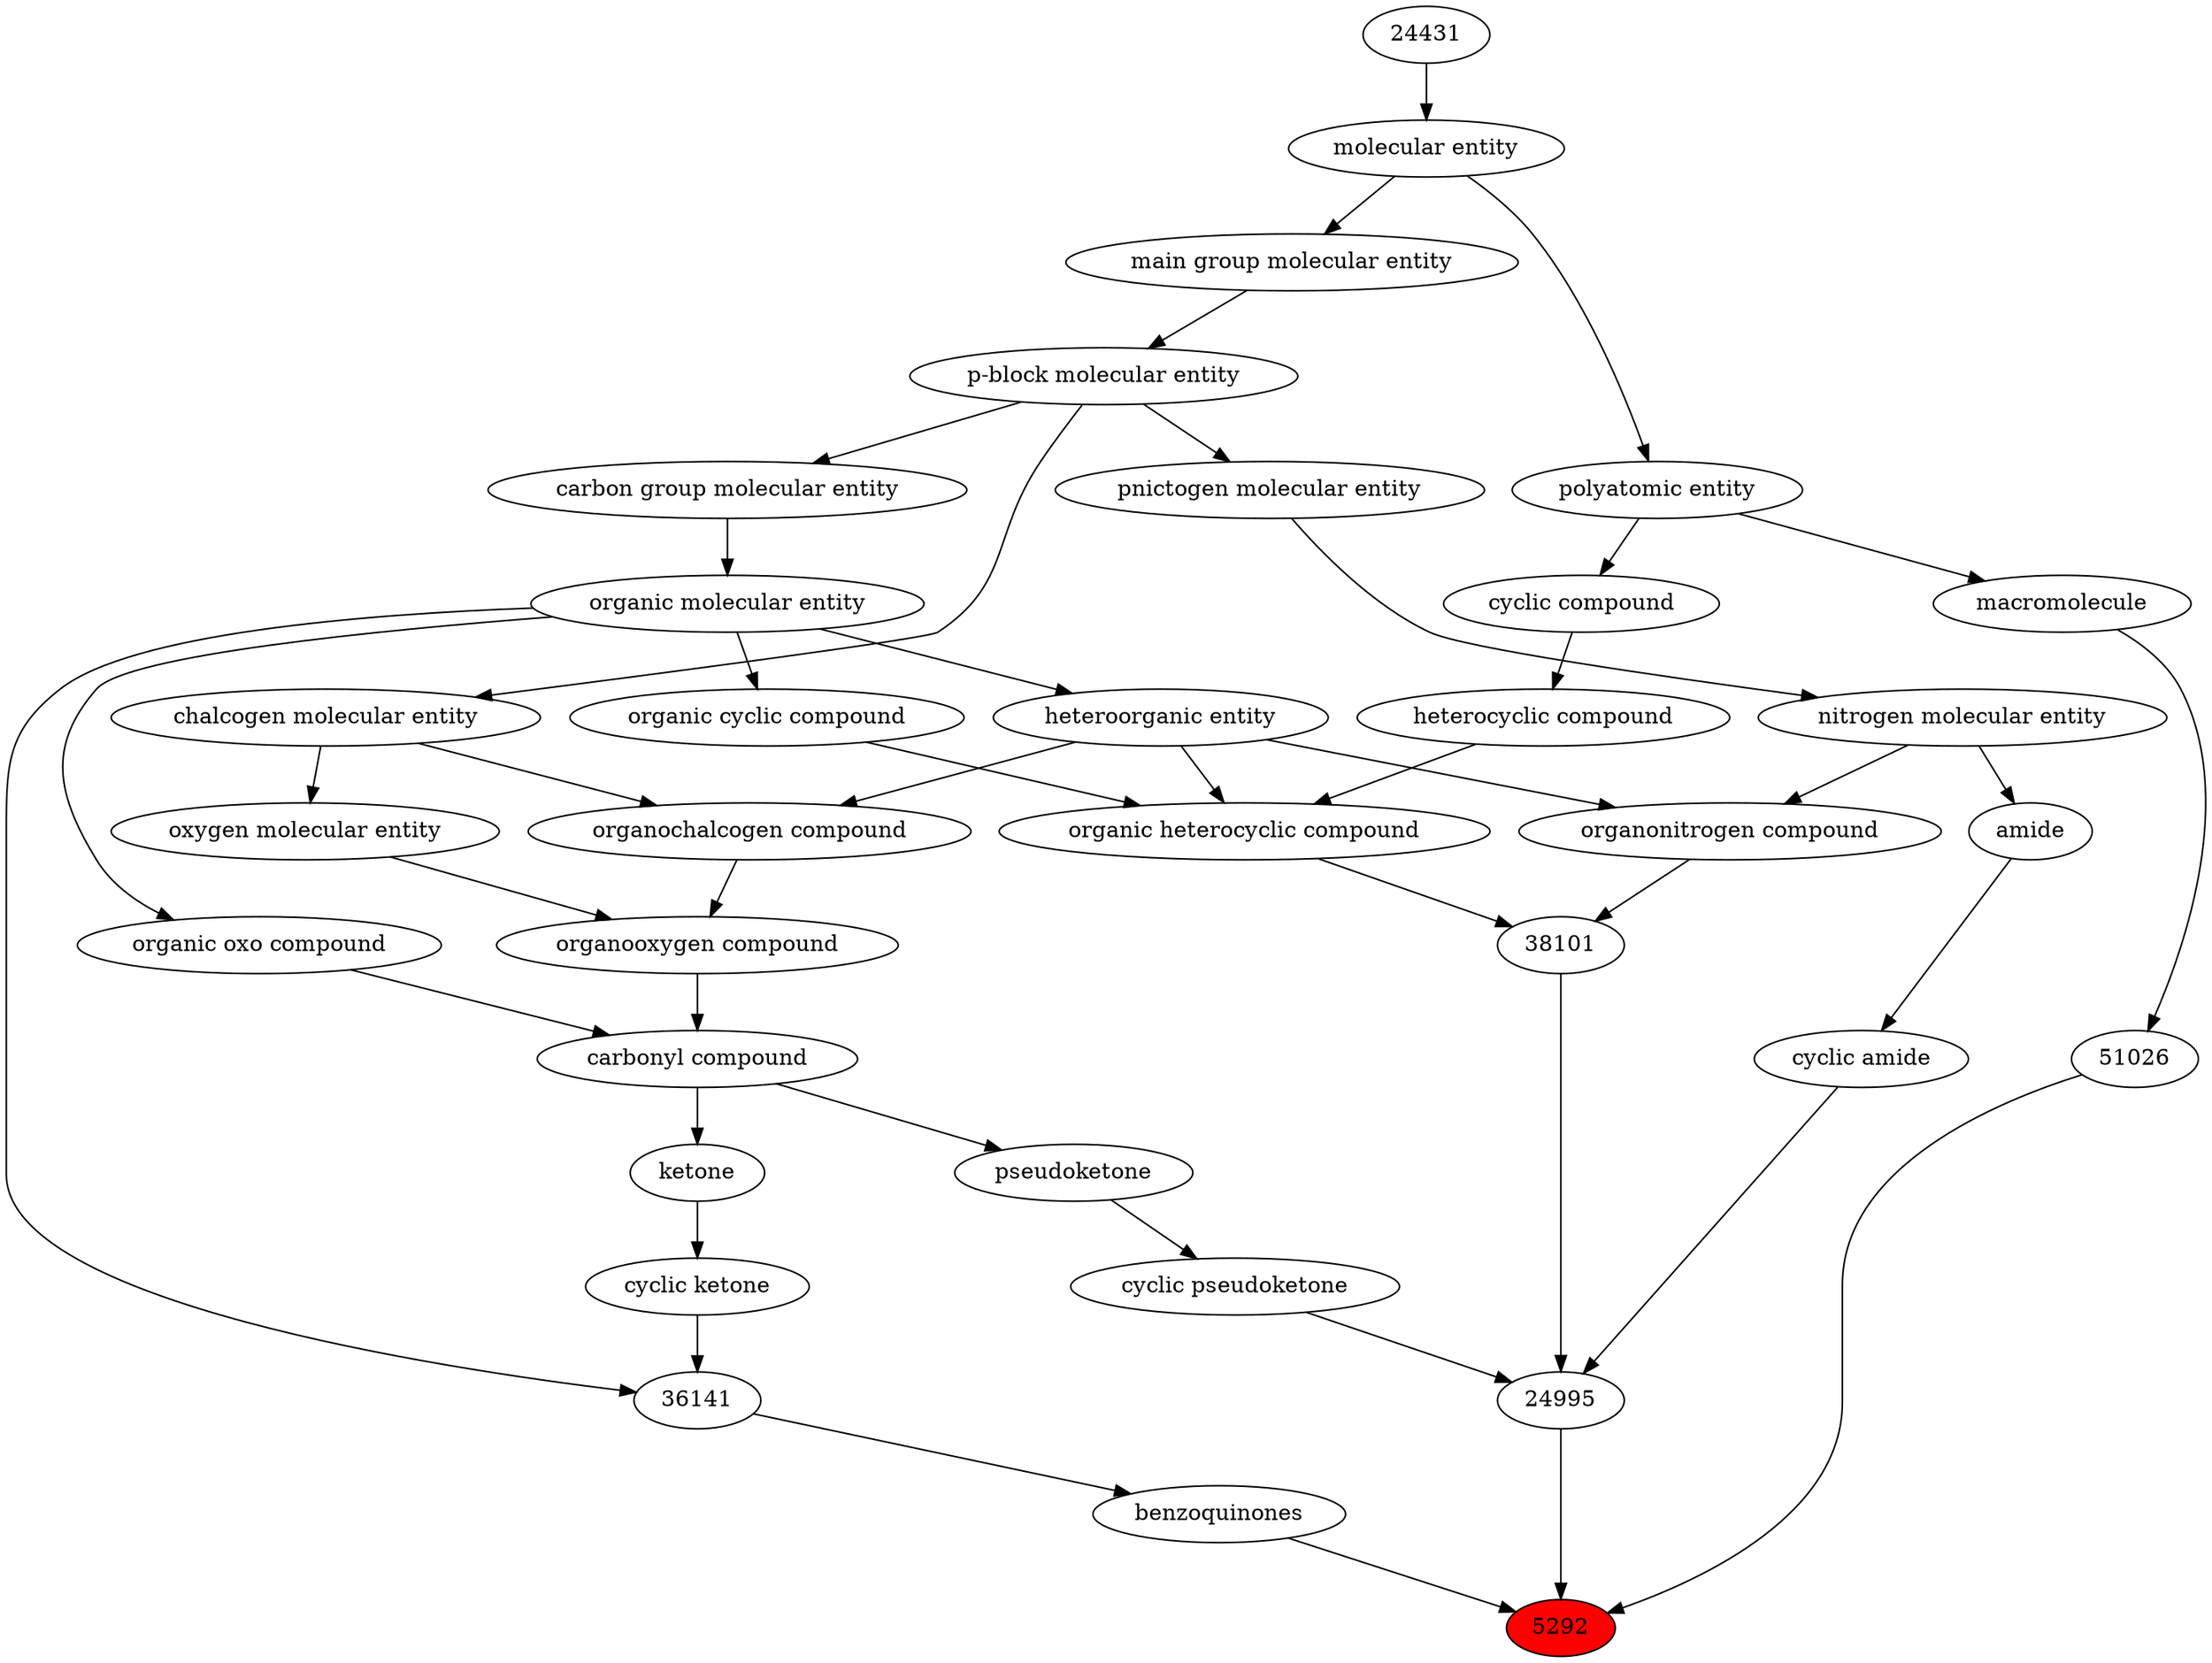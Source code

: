 digraph tree{ 
5292 [label="5292" fillcolor=red style=filled]
24995 -> 5292
22729 -> 5292
51026 -> 5292
24995 [label="24995"]
36588 -> 24995
38101 -> 24995
23443 -> 24995
22729 [label="benzoquinones"]
36141 -> 22729
51026 [label="51026"]
33839 -> 51026
36588 [label="cyclic pseudoketone"]
36585 -> 36588
38101 [label="38101"]
24532 -> 38101
35352 -> 38101
23443 [label="cyclic amide"]
32988 -> 23443
36141 [label="36141"]
50860 -> 36141
3992 -> 36141
33839 [label="macromolecule"]
36357 -> 33839
36585 [label="pseudoketone"]
36586 -> 36585
24532 [label="organic heterocyclic compound"]
33285 -> 24532
33832 -> 24532
5686 -> 24532
35352 [label="organonitrogen compound"]
51143 -> 35352
33285 -> 35352
32988 [label="amide"]
51143 -> 32988
50860 [label="organic molecular entity"]
33582 -> 50860
3992 [label="cyclic ketone"]
17087 -> 3992
36357 [label="polyatomic entity"]
23367 -> 36357
36586 [label="carbonyl compound"]
36587 -> 36586
36963 -> 36586
33285 [label="heteroorganic entity"]
50860 -> 33285
33832 [label="organic cyclic compound"]
50860 -> 33832
5686 [label="heterocyclic compound"]
33595 -> 5686
51143 [label="nitrogen molecular entity"]
33302 -> 51143
33582 [label="carbon group molecular entity"]
33675 -> 33582
17087 [label="ketone"]
36586 -> 17087
23367 [label="molecular entity"]
24431 -> 23367
36587 [label="organic oxo compound"]
50860 -> 36587
36963 [label="organooxygen compound"]
36962 -> 36963
25806 -> 36963
33595 [label="cyclic compound"]
36357 -> 33595
33302 [label="pnictogen molecular entity"]
33675 -> 33302
33675 [label="p-block molecular entity"]
33579 -> 33675
24431 [label="24431"]
36962 [label="organochalcogen compound"]
33285 -> 36962
33304 -> 36962
25806 [label="oxygen molecular entity"]
33304 -> 25806
33579 [label="main group molecular entity"]
23367 -> 33579
33304 [label="chalcogen molecular entity"]
33675 -> 33304
}